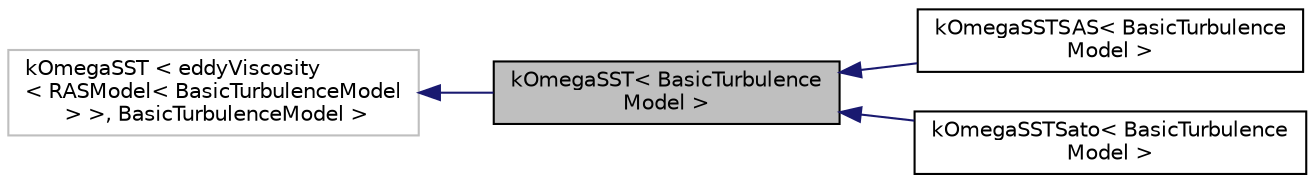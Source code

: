 digraph "kOmegaSST&lt; BasicTurbulenceModel &gt;"
{
  bgcolor="transparent";
  edge [fontname="Helvetica",fontsize="10",labelfontname="Helvetica",labelfontsize="10"];
  node [fontname="Helvetica",fontsize="10",shape=record];
  rankdir="LR";
  Node1 [label="kOmegaSST\< BasicTurbulence\lModel \>",height=0.2,width=0.4,color="black", fillcolor="grey75", style="filled", fontcolor="black"];
  Node2 -> Node1 [dir="back",color="midnightblue",fontsize="10",style="solid",fontname="Helvetica"];
  Node2 [label="kOmegaSST    \< eddyViscosity\l\< RASModel\< BasicTurbulenceModel\l \> \>, BasicTurbulenceModel \>",height=0.2,width=0.4,color="grey75"];
  Node1 -> Node3 [dir="back",color="midnightblue",fontsize="10",style="solid",fontname="Helvetica"];
  Node3 [label="kOmegaSSTSAS\< BasicTurbulence\lModel \>",height=0.2,width=0.4,color="black",URL="$a01272.html",tooltip="Scale-adaptive URAS model based on the k-omega-SST RAS model. "];
  Node1 -> Node4 [dir="back",color="midnightblue",fontsize="10",style="solid",fontname="Helvetica"];
  Node4 [label="kOmegaSSTSato\< BasicTurbulence\lModel \>",height=0.2,width=0.4,color="black",URL="$a01273.html",tooltip="Implementation of the k-omega-SST turbulence model for dispersed bubbly flows with Sato (1981) bubble..."];
}
